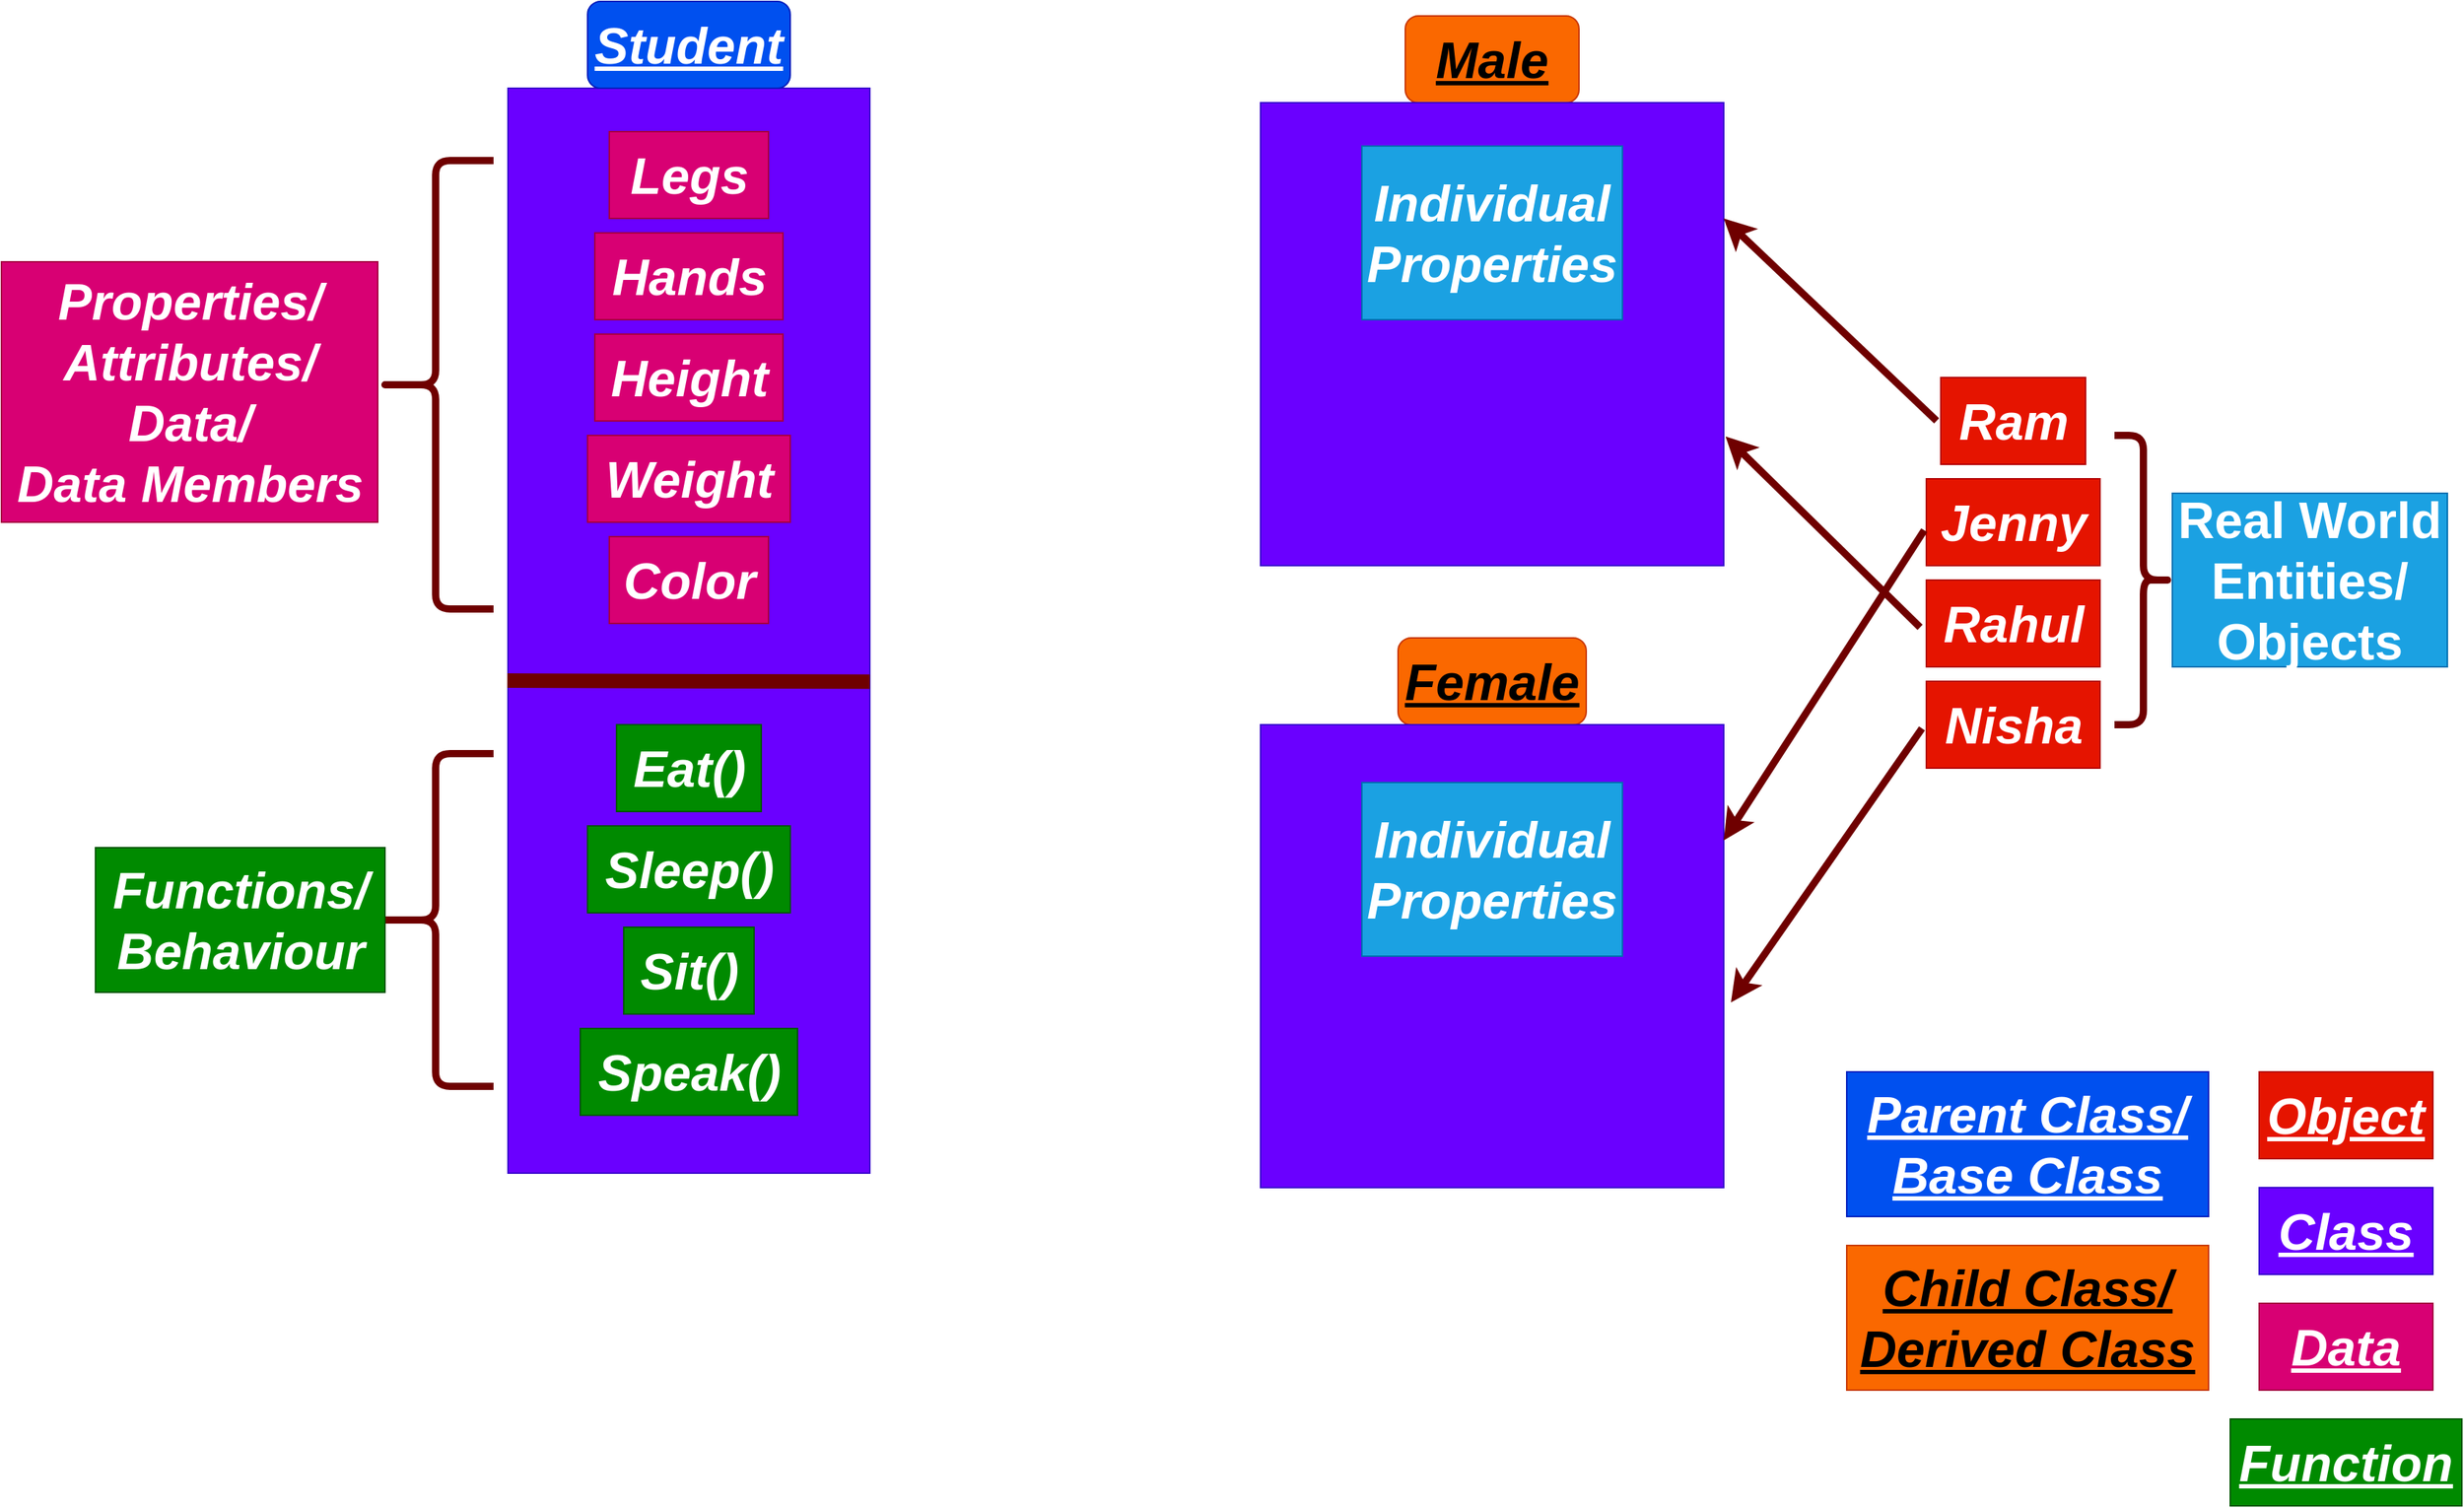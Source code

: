 <mxfile>
    <diagram id="md1nAkNrUsGZS8Y36WcH" name="Page-1">
        <mxGraphModel dx="626" dy="312" grid="1" gridSize="10" guides="1" tooltips="1" connect="1" arrows="1" fold="1" page="1" pageScale="1" pageWidth="850" pageHeight="1100" math="0" shadow="0">
            <root>
                <mxCell id="0"/>
                <mxCell id="1" parent="0"/>
                <mxCell id="3" value="" style="rounded=0;whiteSpace=wrap;html=1;fillColor=#6a00ff;fontColor=#ffffff;strokeColor=#3700CC;" parent="1" vertex="1">
                    <mxGeometry x="350" y="120" width="250" height="750" as="geometry"/>
                </mxCell>
                <mxCell id="4" value="&lt;font style=&quot;font-size: 35px;&quot;&gt;&lt;b&gt;&lt;u&gt;&lt;i&gt;Student&lt;/i&gt;&lt;/u&gt;&lt;/b&gt;&lt;/font&gt;" style="rounded=1;whiteSpace=wrap;html=1;fillColor=#0050ef;fontColor=#ffffff;strokeColor=#001DBC;" parent="1" vertex="1">
                    <mxGeometry x="405" y="60" width="140" height="60" as="geometry"/>
                </mxCell>
                <mxCell id="5" value="&lt;b&gt;&lt;i&gt;Legs&lt;/i&gt;&lt;/b&gt;" style="text;html=1;align=center;verticalAlign=middle;resizable=0;points=[];autosize=1;strokeColor=#A50040;fillColor=#d80073;fontSize=35;fontColor=#ffffff;" parent="1" vertex="1">
                    <mxGeometry x="420" y="150" width="110" height="60" as="geometry"/>
                </mxCell>
                <mxCell id="7" value="&lt;b&gt;&lt;i&gt;Hands&lt;/i&gt;&lt;/b&gt;" style="text;html=1;align=center;verticalAlign=middle;resizable=0;points=[];autosize=1;strokeColor=#A50040;fillColor=#d80073;fontSize=35;fontColor=#ffffff;" parent="1" vertex="1">
                    <mxGeometry x="410" y="220" width="130" height="60" as="geometry"/>
                </mxCell>
                <mxCell id="8" value="&lt;b&gt;&lt;i&gt;Height&lt;/i&gt;&lt;/b&gt;" style="text;html=1;align=center;verticalAlign=middle;resizable=0;points=[];autosize=1;strokeColor=#A50040;fillColor=#d80073;fontSize=35;fontColor=#ffffff;" parent="1" vertex="1">
                    <mxGeometry x="410" y="290" width="130" height="60" as="geometry"/>
                </mxCell>
                <mxCell id="9" value="&lt;b&gt;&lt;i&gt;Weight&lt;/i&gt;&lt;/b&gt;" style="text;html=1;align=center;verticalAlign=middle;resizable=0;points=[];autosize=1;strokeColor=#A50040;fillColor=#d80073;fontSize=35;fontColor=#ffffff;" parent="1" vertex="1">
                    <mxGeometry x="405" y="360" width="140" height="60" as="geometry"/>
                </mxCell>
                <mxCell id="10" value="&lt;b&gt;&lt;i&gt;Color&lt;/i&gt;&lt;/b&gt;" style="text;html=1;align=center;verticalAlign=middle;resizable=0;points=[];autosize=1;strokeColor=#A50040;fillColor=#d80073;fontSize=35;fontColor=#ffffff;" parent="1" vertex="1">
                    <mxGeometry x="420" y="430" width="110" height="60" as="geometry"/>
                </mxCell>
                <mxCell id="11" value="" style="endArrow=none;html=1;fontSize=35;strokeWidth=10;fillColor=#a20025;strokeColor=#6F0000;exitX=-0.002;exitY=0.546;exitDx=0;exitDy=0;exitPerimeter=0;entryX=1;entryY=0.547;entryDx=0;entryDy=0;entryPerimeter=0;" parent="1" source="3" target="3" edge="1">
                    <mxGeometry width="50" height="50" relative="1" as="geometry">
                        <mxPoint x="350" y="530" as="sourcePoint"/>
                        <mxPoint x="590" y="530" as="targetPoint"/>
                        <Array as="points">
                            <mxPoint x="500" y="530"/>
                        </Array>
                    </mxGeometry>
                </mxCell>
                <mxCell id="13" value="&lt;b&gt;&lt;i&gt;Eat()&lt;/i&gt;&lt;/b&gt;" style="text;html=1;align=center;verticalAlign=middle;resizable=0;points=[];autosize=1;strokeColor=#005700;fillColor=#008a00;fontSize=35;fontColor=#ffffff;" parent="1" vertex="1">
                    <mxGeometry x="425" y="560" width="100" height="60" as="geometry"/>
                </mxCell>
                <mxCell id="14" value="&lt;b&gt;&lt;i&gt;Sleep()&lt;/i&gt;&lt;/b&gt;" style="text;html=1;align=center;verticalAlign=middle;resizable=0;points=[];autosize=1;strokeColor=#005700;fillColor=#008a00;fontSize=35;fontColor=#ffffff;" parent="1" vertex="1">
                    <mxGeometry x="405" y="630" width="140" height="60" as="geometry"/>
                </mxCell>
                <mxCell id="15" value="&lt;b&gt;&lt;i&gt;Sit()&lt;/i&gt;&lt;/b&gt;" style="text;html=1;align=center;verticalAlign=middle;resizable=0;points=[];autosize=1;strokeColor=#005700;fillColor=#008a00;fontSize=35;fontColor=#ffffff;" parent="1" vertex="1">
                    <mxGeometry x="430" y="700" width="90" height="60" as="geometry"/>
                </mxCell>
                <mxCell id="16" value="&lt;b&gt;&lt;i&gt;Speak()&lt;/i&gt;&lt;/b&gt;" style="text;html=1;align=center;verticalAlign=middle;resizable=0;points=[];autosize=1;strokeColor=#005700;fillColor=#008a00;fontSize=35;fontColor=#ffffff;" parent="1" vertex="1">
                    <mxGeometry x="400" y="770" width="150" height="60" as="geometry"/>
                </mxCell>
                <mxCell id="20" value="" style="shape=curlyBracket;whiteSpace=wrap;html=1;rounded=1;flipH=1;labelPosition=right;verticalLabelPosition=middle;align=left;verticalAlign=middle;fontSize=35;rotation=-180;strokeWidth=5;fillColor=#a20025;fontColor=#ffffff;strokeColor=#6F0000;" parent="1" vertex="1">
                    <mxGeometry x="260" y="170" width="80" height="310" as="geometry"/>
                </mxCell>
                <mxCell id="21" value="" style="shape=curlyBracket;whiteSpace=wrap;html=1;rounded=1;flipH=1;labelPosition=right;verticalLabelPosition=middle;align=left;verticalAlign=middle;fontSize=35;rotation=-180;strokeWidth=5;fillColor=#a20025;fontColor=#ffffff;strokeColor=#6F0000;" parent="1" vertex="1">
                    <mxGeometry x="260" y="580" width="80" height="230" as="geometry"/>
                </mxCell>
                <mxCell id="22" value="&lt;b&gt;&lt;i&gt;Properties/&lt;br&gt;Attributes/&lt;br&gt;Data/&lt;br&gt;Data Members&lt;/i&gt;&lt;/b&gt;" style="text;html=1;align=center;verticalAlign=middle;resizable=0;points=[];autosize=1;strokeColor=#A50040;fillColor=#d80073;fontSize=35;fontColor=#ffffff;" parent="1" vertex="1">
                    <mxGeometry y="240" width="260" height="180" as="geometry"/>
                </mxCell>
                <mxCell id="25" value="&lt;i&gt;&lt;b&gt;Functions/&lt;br&gt;Behaviour&lt;br&gt;&lt;/b&gt;&lt;/i&gt;" style="text;html=1;align=center;verticalAlign=middle;resizable=0;points=[];autosize=1;strokeColor=#005700;fillColor=#008a00;fontSize=35;fontColor=#ffffff;" parent="1" vertex="1">
                    <mxGeometry x="65" y="645" width="200" height="100" as="geometry"/>
                </mxCell>
                <mxCell id="28" value="&lt;b&gt;&lt;i&gt;&lt;u&gt;Male&lt;/u&gt;&lt;/i&gt;&lt;/b&gt;" style="rounded=1;whiteSpace=wrap;html=1;strokeWidth=1;fontSize=35;fillColor=#fa6800;fontColor=#000000;strokeColor=#C73500;" parent="1" vertex="1">
                    <mxGeometry x="970" y="70" width="120" height="60" as="geometry"/>
                </mxCell>
                <mxCell id="29" value="" style="whiteSpace=wrap;html=1;aspect=fixed;strokeWidth=1;fontSize=35;fillColor=#6a00ff;fontColor=#ffffff;strokeColor=#3700CC;" parent="1" vertex="1">
                    <mxGeometry x="870" y="130" width="320" height="320" as="geometry"/>
                </mxCell>
                <mxCell id="32" value="&lt;b&gt;&lt;i&gt;&lt;u&gt;Female&lt;br&gt;&lt;/u&gt;&lt;/i&gt;&lt;/b&gt;" style="rounded=1;whiteSpace=wrap;html=1;strokeWidth=1;fontSize=35;fillColor=#fa6800;fontColor=#000000;strokeColor=#C73500;" parent="1" vertex="1">
                    <mxGeometry x="965" y="500" width="130" height="60" as="geometry"/>
                </mxCell>
                <mxCell id="33" value="" style="whiteSpace=wrap;html=1;aspect=fixed;strokeWidth=1;fontSize=35;fillColor=#6a00ff;fontColor=#ffffff;strokeColor=#3700CC;" parent="1" vertex="1">
                    <mxGeometry x="870" y="560" width="320" height="320" as="geometry"/>
                </mxCell>
                <mxCell id="34" value="&lt;b&gt;&lt;i&gt;Ram&lt;/i&gt;&lt;/b&gt;" style="text;html=1;align=center;verticalAlign=middle;resizable=0;points=[];autosize=1;strokeColor=#B20000;fillColor=#e51400;fontSize=35;fontColor=#ffffff;" parent="1" vertex="1">
                    <mxGeometry x="1340" y="320" width="100" height="60" as="geometry"/>
                </mxCell>
                <mxCell id="35" value="&lt;b&gt;&lt;i&gt;Rahul&lt;/i&gt;&lt;/b&gt;" style="text;html=1;align=center;verticalAlign=middle;resizable=0;points=[];autosize=1;strokeColor=#B20000;fillColor=#e51400;fontSize=35;fontColor=#ffffff;" parent="1" vertex="1">
                    <mxGeometry x="1330" y="460" width="120" height="60" as="geometry"/>
                </mxCell>
                <mxCell id="36" value="&lt;b&gt;&lt;i&gt;Jenny&lt;/i&gt;&lt;/b&gt;" style="text;html=1;align=center;verticalAlign=middle;resizable=0;points=[];autosize=1;strokeColor=#B20000;fillColor=#e51400;fontSize=35;fontColor=#ffffff;" parent="1" vertex="1">
                    <mxGeometry x="1330" y="390" width="120" height="60" as="geometry"/>
                </mxCell>
                <mxCell id="37" value="&lt;b&gt;&lt;i&gt;Nisha&lt;/i&gt;&lt;/b&gt;" style="text;html=1;align=center;verticalAlign=middle;resizable=0;points=[];autosize=1;strokeColor=#B20000;fillColor=#e51400;fontSize=35;fontColor=#ffffff;" parent="1" vertex="1">
                    <mxGeometry x="1330" y="530" width="120" height="60" as="geometry"/>
                </mxCell>
                <mxCell id="38" value="" style="shape=curlyBracket;whiteSpace=wrap;html=1;rounded=1;flipH=1;labelPosition=right;verticalLabelPosition=middle;align=left;verticalAlign=middle;strokeWidth=5;fontSize=35;fillColor=#a20025;fontColor=#ffffff;strokeColor=#6F0000;" parent="1" vertex="1">
                    <mxGeometry x="1460" y="360" width="40" height="200" as="geometry"/>
                </mxCell>
                <mxCell id="39" value="&lt;b&gt;Real World Entities/&lt;br&gt;Objects&lt;br&gt;&lt;/b&gt;" style="rounded=0;whiteSpace=wrap;html=1;strokeWidth=1;fontSize=35;fillColor=#1ba1e2;fontColor=#ffffff;strokeColor=#006EAF;" parent="1" vertex="1">
                    <mxGeometry x="1500" y="400" width="190" height="120" as="geometry"/>
                </mxCell>
                <mxCell id="40" value="" style="endArrow=classic;html=1;strokeWidth=5;fontSize=35;fillColor=#a20025;strokeColor=#6F0000;exitX=-0.029;exitY=0.498;exitDx=0;exitDy=0;exitPerimeter=0;entryX=1;entryY=0.25;entryDx=0;entryDy=0;" parent="1" source="34" target="29" edge="1">
                    <mxGeometry width="50" height="50" relative="1" as="geometry">
                        <mxPoint x="1240" y="430" as="sourcePoint"/>
                        <mxPoint x="1290" y="380" as="targetPoint"/>
                    </mxGeometry>
                </mxCell>
                <mxCell id="41" value="" style="endArrow=classic;html=1;strokeWidth=5;fontSize=35;fillColor=#a20025;strokeColor=#6F0000;exitX=-0.012;exitY=0.593;exitDx=0;exitDy=0;exitPerimeter=0;entryX=1;entryY=0.25;entryDx=0;entryDy=0;" parent="1" source="36" target="33" edge="1">
                    <mxGeometry width="50" height="50" relative="1" as="geometry">
                        <mxPoint x="1250" y="410" as="sourcePoint"/>
                        <mxPoint x="1102.9" y="270.12" as="targetPoint"/>
                    </mxGeometry>
                </mxCell>
                <mxCell id="42" value="" style="endArrow=classic;html=1;strokeWidth=5;fontSize=35;fillColor=#a20025;strokeColor=#6F0000;exitX=-0.036;exitY=0.545;exitDx=0;exitDy=0;exitPerimeter=0;entryX=1.004;entryY=0.721;entryDx=0;entryDy=0;entryPerimeter=0;" parent="1" source="35" target="29" edge="1">
                    <mxGeometry width="50" height="50" relative="1" as="geometry">
                        <mxPoint x="1260" y="430" as="sourcePoint"/>
                        <mxPoint x="1190" y="380" as="targetPoint"/>
                    </mxGeometry>
                </mxCell>
                <mxCell id="43" value="" style="endArrow=classic;html=1;strokeWidth=5;fontSize=35;fillColor=#a20025;strokeColor=#6F0000;exitX=-0.025;exitY=0.543;exitDx=0;exitDy=0;exitPerimeter=0;" parent="1" source="37" edge="1">
                    <mxGeometry width="50" height="50" relative="1" as="geometry">
                        <mxPoint x="1297.1" y="659.88" as="sourcePoint"/>
                        <mxPoint x="1195" y="752" as="targetPoint"/>
                    </mxGeometry>
                </mxCell>
                <mxCell id="46" value="&lt;b&gt;&lt;i&gt;Individual&lt;br&gt;Properties&lt;/i&gt;&lt;/b&gt;" style="rounded=0;whiteSpace=wrap;html=1;strokeWidth=1;fontSize=35;fillColor=#1ba1e2;fontColor=#ffffff;strokeColor=#006EAF;" parent="1" vertex="1">
                    <mxGeometry x="940" y="160" width="180" height="120" as="geometry"/>
                </mxCell>
                <mxCell id="47" value="&lt;b&gt;&lt;i&gt;Individual&lt;br&gt;Properties&lt;/i&gt;&lt;/b&gt;" style="rounded=0;whiteSpace=wrap;html=1;strokeWidth=1;fontSize=35;fillColor=#1ba1e2;fontColor=#ffffff;strokeColor=#006EAF;" parent="1" vertex="1">
                    <mxGeometry x="940" y="600" width="180" height="120" as="geometry"/>
                </mxCell>
                <mxCell id="49" value="&lt;b&gt;&lt;i&gt;&lt;u&gt;Object&lt;/u&gt;&lt;/i&gt;&lt;/b&gt;" style="rounded=0;whiteSpace=wrap;html=1;strokeWidth=1;fontSize=35;fillColor=#e51400;fontColor=#ffffff;strokeColor=#B20000;" parent="1" vertex="1">
                    <mxGeometry x="1560" y="800" width="120" height="60" as="geometry"/>
                </mxCell>
                <mxCell id="50" value="&lt;b&gt;&lt;i&gt;&lt;u&gt;Class&lt;/u&gt;&lt;/i&gt;&lt;/b&gt;" style="rounded=0;whiteSpace=wrap;html=1;strokeWidth=1;fontSize=35;fillColor=#6a00ff;fontColor=#ffffff;strokeColor=#3700CC;" parent="1" vertex="1">
                    <mxGeometry x="1560" y="880" width="120" height="60" as="geometry"/>
                </mxCell>
                <mxCell id="52" value="&lt;b&gt;&lt;i&gt;&lt;u&gt;Data&lt;/u&gt;&lt;/i&gt;&lt;/b&gt;" style="rounded=0;whiteSpace=wrap;html=1;strokeWidth=1;fontSize=35;fillColor=#d80073;fontColor=#ffffff;strokeColor=#A50040;" parent="1" vertex="1">
                    <mxGeometry x="1560" y="960" width="120" height="60" as="geometry"/>
                </mxCell>
                <mxCell id="53" value="&lt;b&gt;&lt;i&gt;&lt;u&gt;Function&lt;/u&gt;&lt;/i&gt;&lt;/b&gt;" style="rounded=0;whiteSpace=wrap;html=1;strokeWidth=1;fontSize=35;fillColor=#008a00;fontColor=#ffffff;strokeColor=#005700;" parent="1" vertex="1">
                    <mxGeometry x="1540" y="1040" width="160" height="60" as="geometry"/>
                </mxCell>
                <mxCell id="55" value="&lt;b&gt;&lt;i&gt;&lt;u&gt;Child Class/&lt;br&gt;Derived Class&lt;br&gt;&lt;/u&gt;&lt;/i&gt;&lt;/b&gt;" style="rounded=0;whiteSpace=wrap;html=1;strokeWidth=1;fontSize=35;fillColor=#fa6800;fontColor=#000000;strokeColor=#C73500;" vertex="1" parent="1">
                    <mxGeometry x="1275" y="920" width="250" height="100" as="geometry"/>
                </mxCell>
                <mxCell id="57" value="&lt;b&gt;&lt;i&gt;&lt;u&gt;Parent Class/&lt;br&gt;Base Class&lt;br&gt;&lt;/u&gt;&lt;/i&gt;&lt;/b&gt;" style="rounded=0;whiteSpace=wrap;html=1;strokeWidth=1;fontSize=35;fillColor=#0050ef;fontColor=#ffffff;strokeColor=#001DBC;" vertex="1" parent="1">
                    <mxGeometry x="1275" y="800" width="250" height="100" as="geometry"/>
                </mxCell>
            </root>
        </mxGraphModel>
    </diagram>
</mxfile>